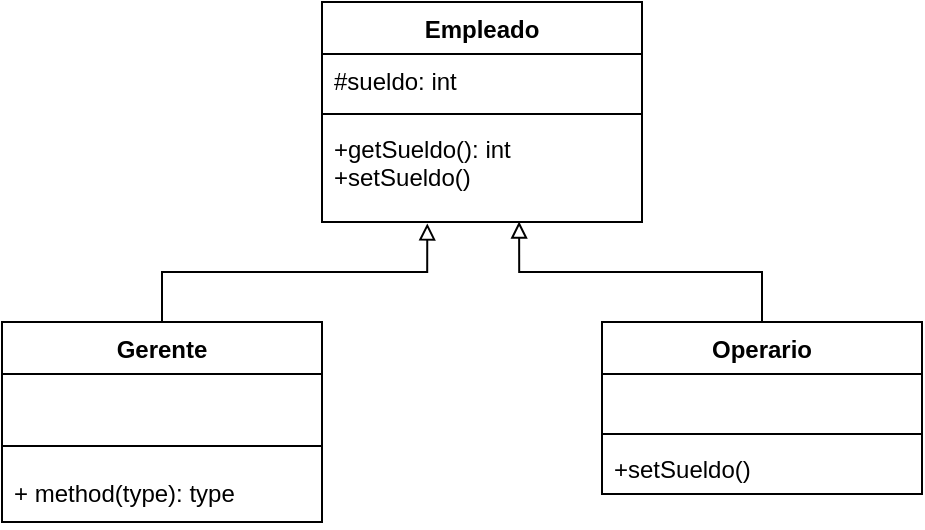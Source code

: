 <mxfile version="20.8.10" type="device"><diagram id="C5RBs43oDa-KdzZeNtuy" name="Page-1"><mxGraphModel dx="1430" dy="826" grid="1" gridSize="10" guides="1" tooltips="1" connect="1" arrows="1" fold="1" page="1" pageScale="1" pageWidth="827" pageHeight="1169" math="0" shadow="0"><root><mxCell id="WIyWlLk6GJQsqaUBKTNV-0"/><mxCell id="WIyWlLk6GJQsqaUBKTNV-1" parent="WIyWlLk6GJQsqaUBKTNV-0"/><mxCell id="-CYjmlEPLuVWDzv3G9Xm-0" value="Empleado" style="swimlane;fontStyle=1;align=center;verticalAlign=top;childLayout=stackLayout;horizontal=1;startSize=26;horizontalStack=0;resizeParent=1;resizeParentMax=0;resizeLast=0;collapsible=1;marginBottom=0;" vertex="1" parent="WIyWlLk6GJQsqaUBKTNV-1"><mxGeometry x="330" y="590" width="160" height="110" as="geometry"/></mxCell><mxCell id="-CYjmlEPLuVWDzv3G9Xm-1" value="#sueldo: int" style="text;strokeColor=none;fillColor=none;align=left;verticalAlign=top;spacingLeft=4;spacingRight=4;overflow=hidden;rotatable=0;points=[[0,0.5],[1,0.5]];portConstraint=eastwest;" vertex="1" parent="-CYjmlEPLuVWDzv3G9Xm-0"><mxGeometry y="26" width="160" height="26" as="geometry"/></mxCell><mxCell id="-CYjmlEPLuVWDzv3G9Xm-2" value="" style="line;strokeWidth=1;fillColor=none;align=left;verticalAlign=middle;spacingTop=-1;spacingLeft=3;spacingRight=3;rotatable=0;labelPosition=right;points=[];portConstraint=eastwest;strokeColor=inherit;" vertex="1" parent="-CYjmlEPLuVWDzv3G9Xm-0"><mxGeometry y="52" width="160" height="8" as="geometry"/></mxCell><mxCell id="-CYjmlEPLuVWDzv3G9Xm-3" value="+getSueldo(): int&#10;+setSueldo()" style="text;strokeColor=none;fillColor=none;align=left;verticalAlign=top;spacingLeft=4;spacingRight=4;overflow=hidden;rotatable=0;points=[[0,0.5],[1,0.5]];portConstraint=eastwest;flipH=1;flipV=1;" vertex="1" parent="-CYjmlEPLuVWDzv3G9Xm-0"><mxGeometry y="60" width="160" height="50" as="geometry"/></mxCell><mxCell id="-CYjmlEPLuVWDzv3G9Xm-20" style="edgeStyle=orthogonalEdgeStyle;rounded=0;orthogonalLoop=1;jettySize=auto;html=1;entryX=0.384;entryY=0.005;entryDx=0;entryDy=0;entryPerimeter=0;strokeColor=#000000;endArrow=block;endFill=0;" edge="1" parent="WIyWlLk6GJQsqaUBKTNV-1" source="-CYjmlEPLuVWDzv3G9Xm-4" target="-CYjmlEPLuVWDzv3G9Xm-3"><mxGeometry relative="1" as="geometry"/></mxCell><mxCell id="-CYjmlEPLuVWDzv3G9Xm-4" value="Operario" style="swimlane;fontStyle=1;align=center;verticalAlign=top;childLayout=stackLayout;horizontal=1;startSize=26;horizontalStack=0;resizeParent=1;resizeParentMax=0;resizeLast=0;collapsible=1;marginBottom=0;" vertex="1" parent="WIyWlLk6GJQsqaUBKTNV-1"><mxGeometry x="470" y="750" width="160" height="86" as="geometry"/></mxCell><mxCell id="-CYjmlEPLuVWDzv3G9Xm-5" value=" " style="text;strokeColor=none;fillColor=none;align=left;verticalAlign=top;spacingLeft=4;spacingRight=4;overflow=hidden;rotatable=0;points=[[0,0.5],[1,0.5]];portConstraint=eastwest;" vertex="1" parent="-CYjmlEPLuVWDzv3G9Xm-4"><mxGeometry y="26" width="160" height="26" as="geometry"/></mxCell><mxCell id="-CYjmlEPLuVWDzv3G9Xm-6" value="" style="line;strokeWidth=1;fillColor=none;align=left;verticalAlign=middle;spacingTop=-1;spacingLeft=3;spacingRight=3;rotatable=0;labelPosition=right;points=[];portConstraint=eastwest;strokeColor=inherit;" vertex="1" parent="-CYjmlEPLuVWDzv3G9Xm-4"><mxGeometry y="52" width="160" height="8" as="geometry"/></mxCell><mxCell id="-CYjmlEPLuVWDzv3G9Xm-7" value="+setSueldo()" style="text;strokeColor=none;fillColor=none;align=left;verticalAlign=top;spacingLeft=4;spacingRight=4;overflow=hidden;rotatable=0;points=[[0,0.5],[1,0.5]];portConstraint=eastwest;" vertex="1" parent="-CYjmlEPLuVWDzv3G9Xm-4"><mxGeometry y="60" width="160" height="26" as="geometry"/></mxCell><mxCell id="-CYjmlEPLuVWDzv3G9Xm-19" style="edgeStyle=orthogonalEdgeStyle;rounded=0;orthogonalLoop=1;jettySize=auto;html=1;entryX=0.671;entryY=-0.014;entryDx=0;entryDy=0;entryPerimeter=0;strokeColor=#000000;endArrow=block;endFill=0;" edge="1" parent="WIyWlLk6GJQsqaUBKTNV-1" source="-CYjmlEPLuVWDzv3G9Xm-12" target="-CYjmlEPLuVWDzv3G9Xm-3"><mxGeometry relative="1" as="geometry"/></mxCell><mxCell id="-CYjmlEPLuVWDzv3G9Xm-12" value="Gerente" style="swimlane;fontStyle=1;align=center;verticalAlign=top;childLayout=stackLayout;horizontal=1;startSize=26;horizontalStack=0;resizeParent=1;resizeParentMax=0;resizeLast=0;collapsible=1;marginBottom=0;" vertex="1" parent="WIyWlLk6GJQsqaUBKTNV-1"><mxGeometry x="170" y="750" width="160" height="100" as="geometry"/></mxCell><mxCell id="-CYjmlEPLuVWDzv3G9Xm-13" value="  " style="text;strokeColor=none;fillColor=none;align=left;verticalAlign=top;spacingLeft=4;spacingRight=4;overflow=hidden;rotatable=0;points=[[0,0.5],[1,0.5]];portConstraint=eastwest;" vertex="1" parent="-CYjmlEPLuVWDzv3G9Xm-12"><mxGeometry y="26" width="160" height="26" as="geometry"/></mxCell><mxCell id="-CYjmlEPLuVWDzv3G9Xm-14" value="" style="line;strokeWidth=1;fillColor=none;align=left;verticalAlign=middle;spacingTop=-1;spacingLeft=3;spacingRight=3;rotatable=0;labelPosition=right;points=[];portConstraint=eastwest;strokeColor=inherit;" vertex="1" parent="-CYjmlEPLuVWDzv3G9Xm-12"><mxGeometry y="52" width="160" height="20" as="geometry"/></mxCell><mxCell id="-CYjmlEPLuVWDzv3G9Xm-15" value="+ method(type): type" style="text;strokeColor=none;fillColor=none;align=left;verticalAlign=top;spacingLeft=4;spacingRight=4;overflow=hidden;rotatable=0;points=[[0,0.5],[1,0.5]];portConstraint=eastwest;" vertex="1" parent="-CYjmlEPLuVWDzv3G9Xm-12"><mxGeometry y="72" width="160" height="28" as="geometry"/></mxCell></root></mxGraphModel></diagram></mxfile>